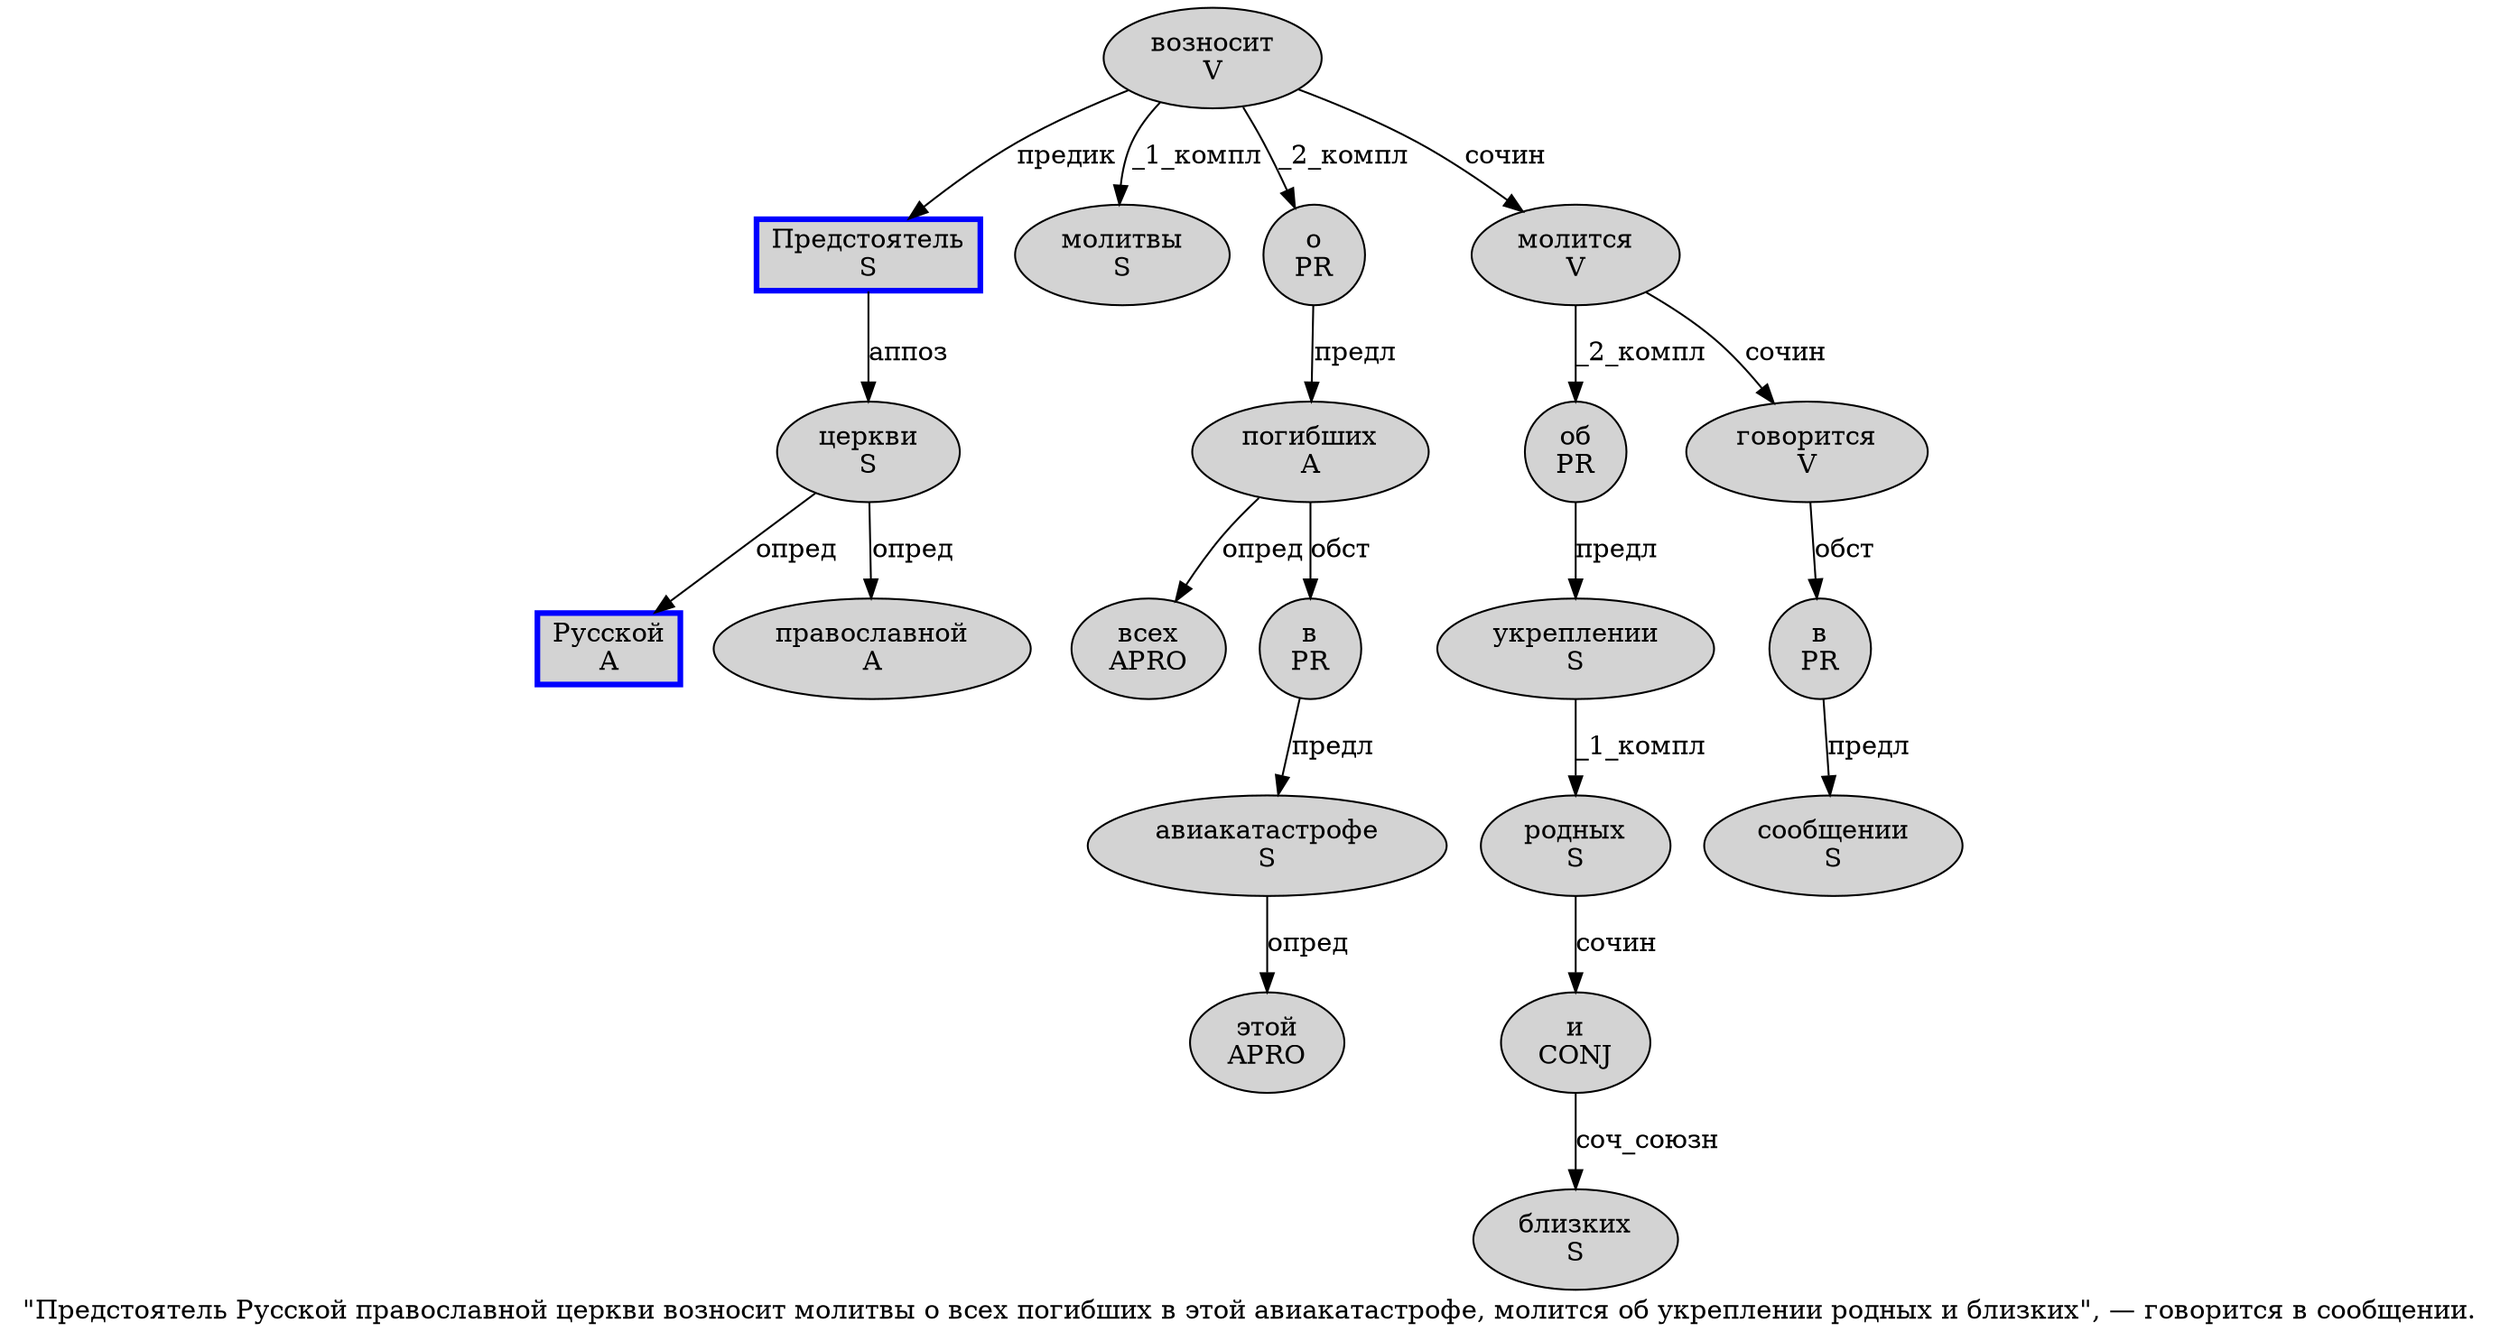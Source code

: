 digraph SENTENCE_1436 {
	graph [label="\"Предстоятель Русской православной церкви возносит молитвы о всех погибших в этой авиакатастрофе, молится об укреплении родных и близких\", — говорится в сообщении."]
	node [style=filled]
		1 [label="Предстоятель
S" color=blue fillcolor=lightgray penwidth=3 shape=box]
		2 [label="Русской
A" color=blue fillcolor=lightgray penwidth=3 shape=box]
		3 [label="православной
A" color="" fillcolor=lightgray penwidth=1 shape=ellipse]
		4 [label="церкви
S" color="" fillcolor=lightgray penwidth=1 shape=ellipse]
		5 [label="возносит
V" color="" fillcolor=lightgray penwidth=1 shape=ellipse]
		6 [label="молитвы
S" color="" fillcolor=lightgray penwidth=1 shape=ellipse]
		7 [label="о
PR" color="" fillcolor=lightgray penwidth=1 shape=ellipse]
		8 [label="всех
APRO" color="" fillcolor=lightgray penwidth=1 shape=ellipse]
		9 [label="погибших
A" color="" fillcolor=lightgray penwidth=1 shape=ellipse]
		10 [label="в
PR" color="" fillcolor=lightgray penwidth=1 shape=ellipse]
		11 [label="этой
APRO" color="" fillcolor=lightgray penwidth=1 shape=ellipse]
		12 [label="авиакатастрофе
S" color="" fillcolor=lightgray penwidth=1 shape=ellipse]
		14 [label="молится
V" color="" fillcolor=lightgray penwidth=1 shape=ellipse]
		15 [label="об
PR" color="" fillcolor=lightgray penwidth=1 shape=ellipse]
		16 [label="укреплении
S" color="" fillcolor=lightgray penwidth=1 shape=ellipse]
		17 [label="родных
S" color="" fillcolor=lightgray penwidth=1 shape=ellipse]
		18 [label="и
CONJ" color="" fillcolor=lightgray penwidth=1 shape=ellipse]
		19 [label="близких
S" color="" fillcolor=lightgray penwidth=1 shape=ellipse]
		23 [label="говорится
V" color="" fillcolor=lightgray penwidth=1 shape=ellipse]
		24 [label="в
PR" color="" fillcolor=lightgray penwidth=1 shape=ellipse]
		25 [label="сообщении
S" color="" fillcolor=lightgray penwidth=1 shape=ellipse]
			16 -> 17 [label="_1_компл"]
			1 -> 4 [label="аппоз"]
			4 -> 2 [label="опред"]
			4 -> 3 [label="опред"]
			17 -> 18 [label="сочин"]
			5 -> 1 [label="предик"]
			5 -> 6 [label="_1_компл"]
			5 -> 7 [label="_2_компл"]
			5 -> 14 [label="сочин"]
			7 -> 9 [label="предл"]
			14 -> 15 [label="_2_компл"]
			14 -> 23 [label="сочин"]
			15 -> 16 [label="предл"]
			9 -> 8 [label="опред"]
			9 -> 10 [label="обст"]
			10 -> 12 [label="предл"]
			23 -> 24 [label="обст"]
			18 -> 19 [label="соч_союзн"]
			24 -> 25 [label="предл"]
			12 -> 11 [label="опред"]
}